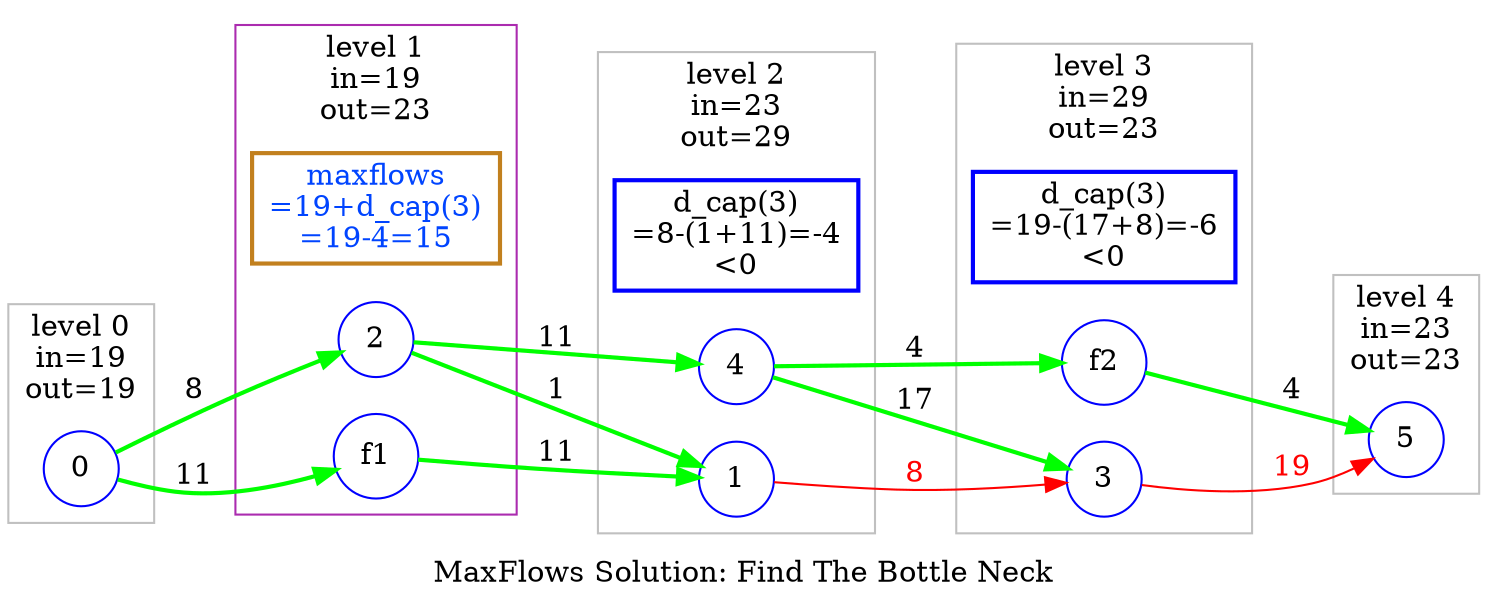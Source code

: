 digraph MaxFlowsSolution{
    label="MaxFlows Solution: Find The Bottle Neck"
    node[shape="circle",color=blue];
    edge[weight=0,penwidth=2,color="green"]
    rankdir="LR";    
    subgraph "cluster_g0" {
        label="level 0\nin=19\nout=19"
        color="gray"
        {rank = same;0};
    }

    subgraph "cluster_g1" {
        label="level 1\nin=19\nout=23"
        T1[label="maxflows\n=19+d_cap(3)\n=19-4=15",shape="box" style="bold" color="#c2801e" fontcolor="#0044ff"];
        
        color="#ab2baf"
        {rank = same;2;f1};
    }
    
    subgraph "cluster_g2" {
        T2[label="d_cap(3)\n=8-(1+11)=-4\n<0",shape="box" style="bold"];
        label="level 2\nin=23\nout=29"
        color="gray"
        {rank = same;4;1};
    }

    subgraph "cluster_g3" {
        T3[label="d_cap(3)\n=19-(17+8)=-6\n<0",shape="box" style="bold"];
        label="level 3\nin=29\nout=23"
        color="gray"
        {rank = same;f2;3};
    }

    subgraph "cluster_g4" {
        label="level 4\nin=23\nout=23"
        color="gray"
        {rank = same;5};
    }
    0->2[label="8"];
    0->f1[label="11"];
    1->3[label="8",color="red",penwidth="1",fontcolor="red"];
    2->1[label="1"];
    f1->1[label="11"]
    2->4[label="11"];
    4->3[label="17"];
    4->f2[label="4"];
    f2->5[label="4"];
    3->5[label="19",color="red",penwidth="1",fontcolor="red"];

}
